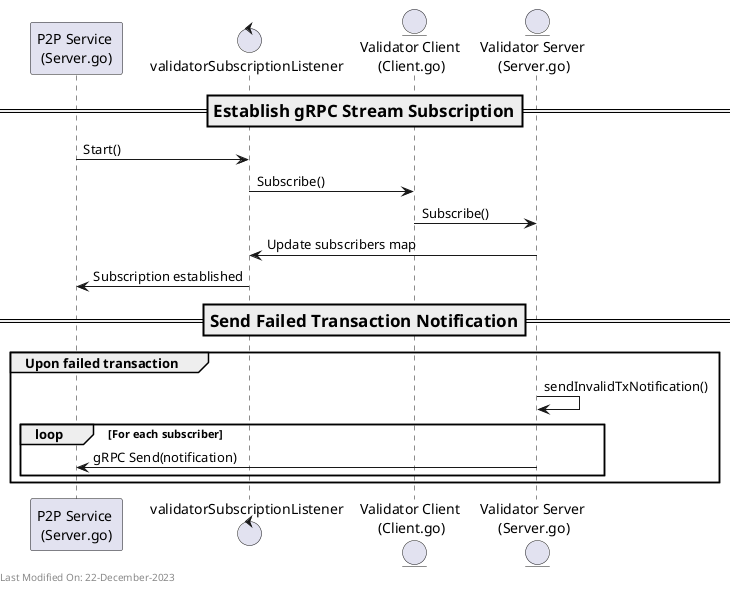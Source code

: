 @startuml
participant "P2P Service \n(Server.go)" as P2P
control "validatorSubscriptionListener" as Listener
entity "Validator Client \n(Client.go)" as ValidatorClient
entity "Validator Server \n(Server.go)" as ValidatorServer

=== Establish gRPC Stream Subscription ==
P2P -> Listener: Start()
Listener -> ValidatorClient: Subscribe()
ValidatorClient -> ValidatorServer: Subscribe()
ValidatorServer -> Listener: Update subscribers map
Listener -> P2P: Subscription established

=== Send Failed Transaction Notification ==
group Upon failed transaction
    ValidatorServer -> ValidatorServer: sendInvalidTxNotification()
    loop For each subscriber
        ValidatorServer -> P2P: gRPC Send(notification)
    end
end

left footer Last Modified On: 22-December-2023

@enduml

